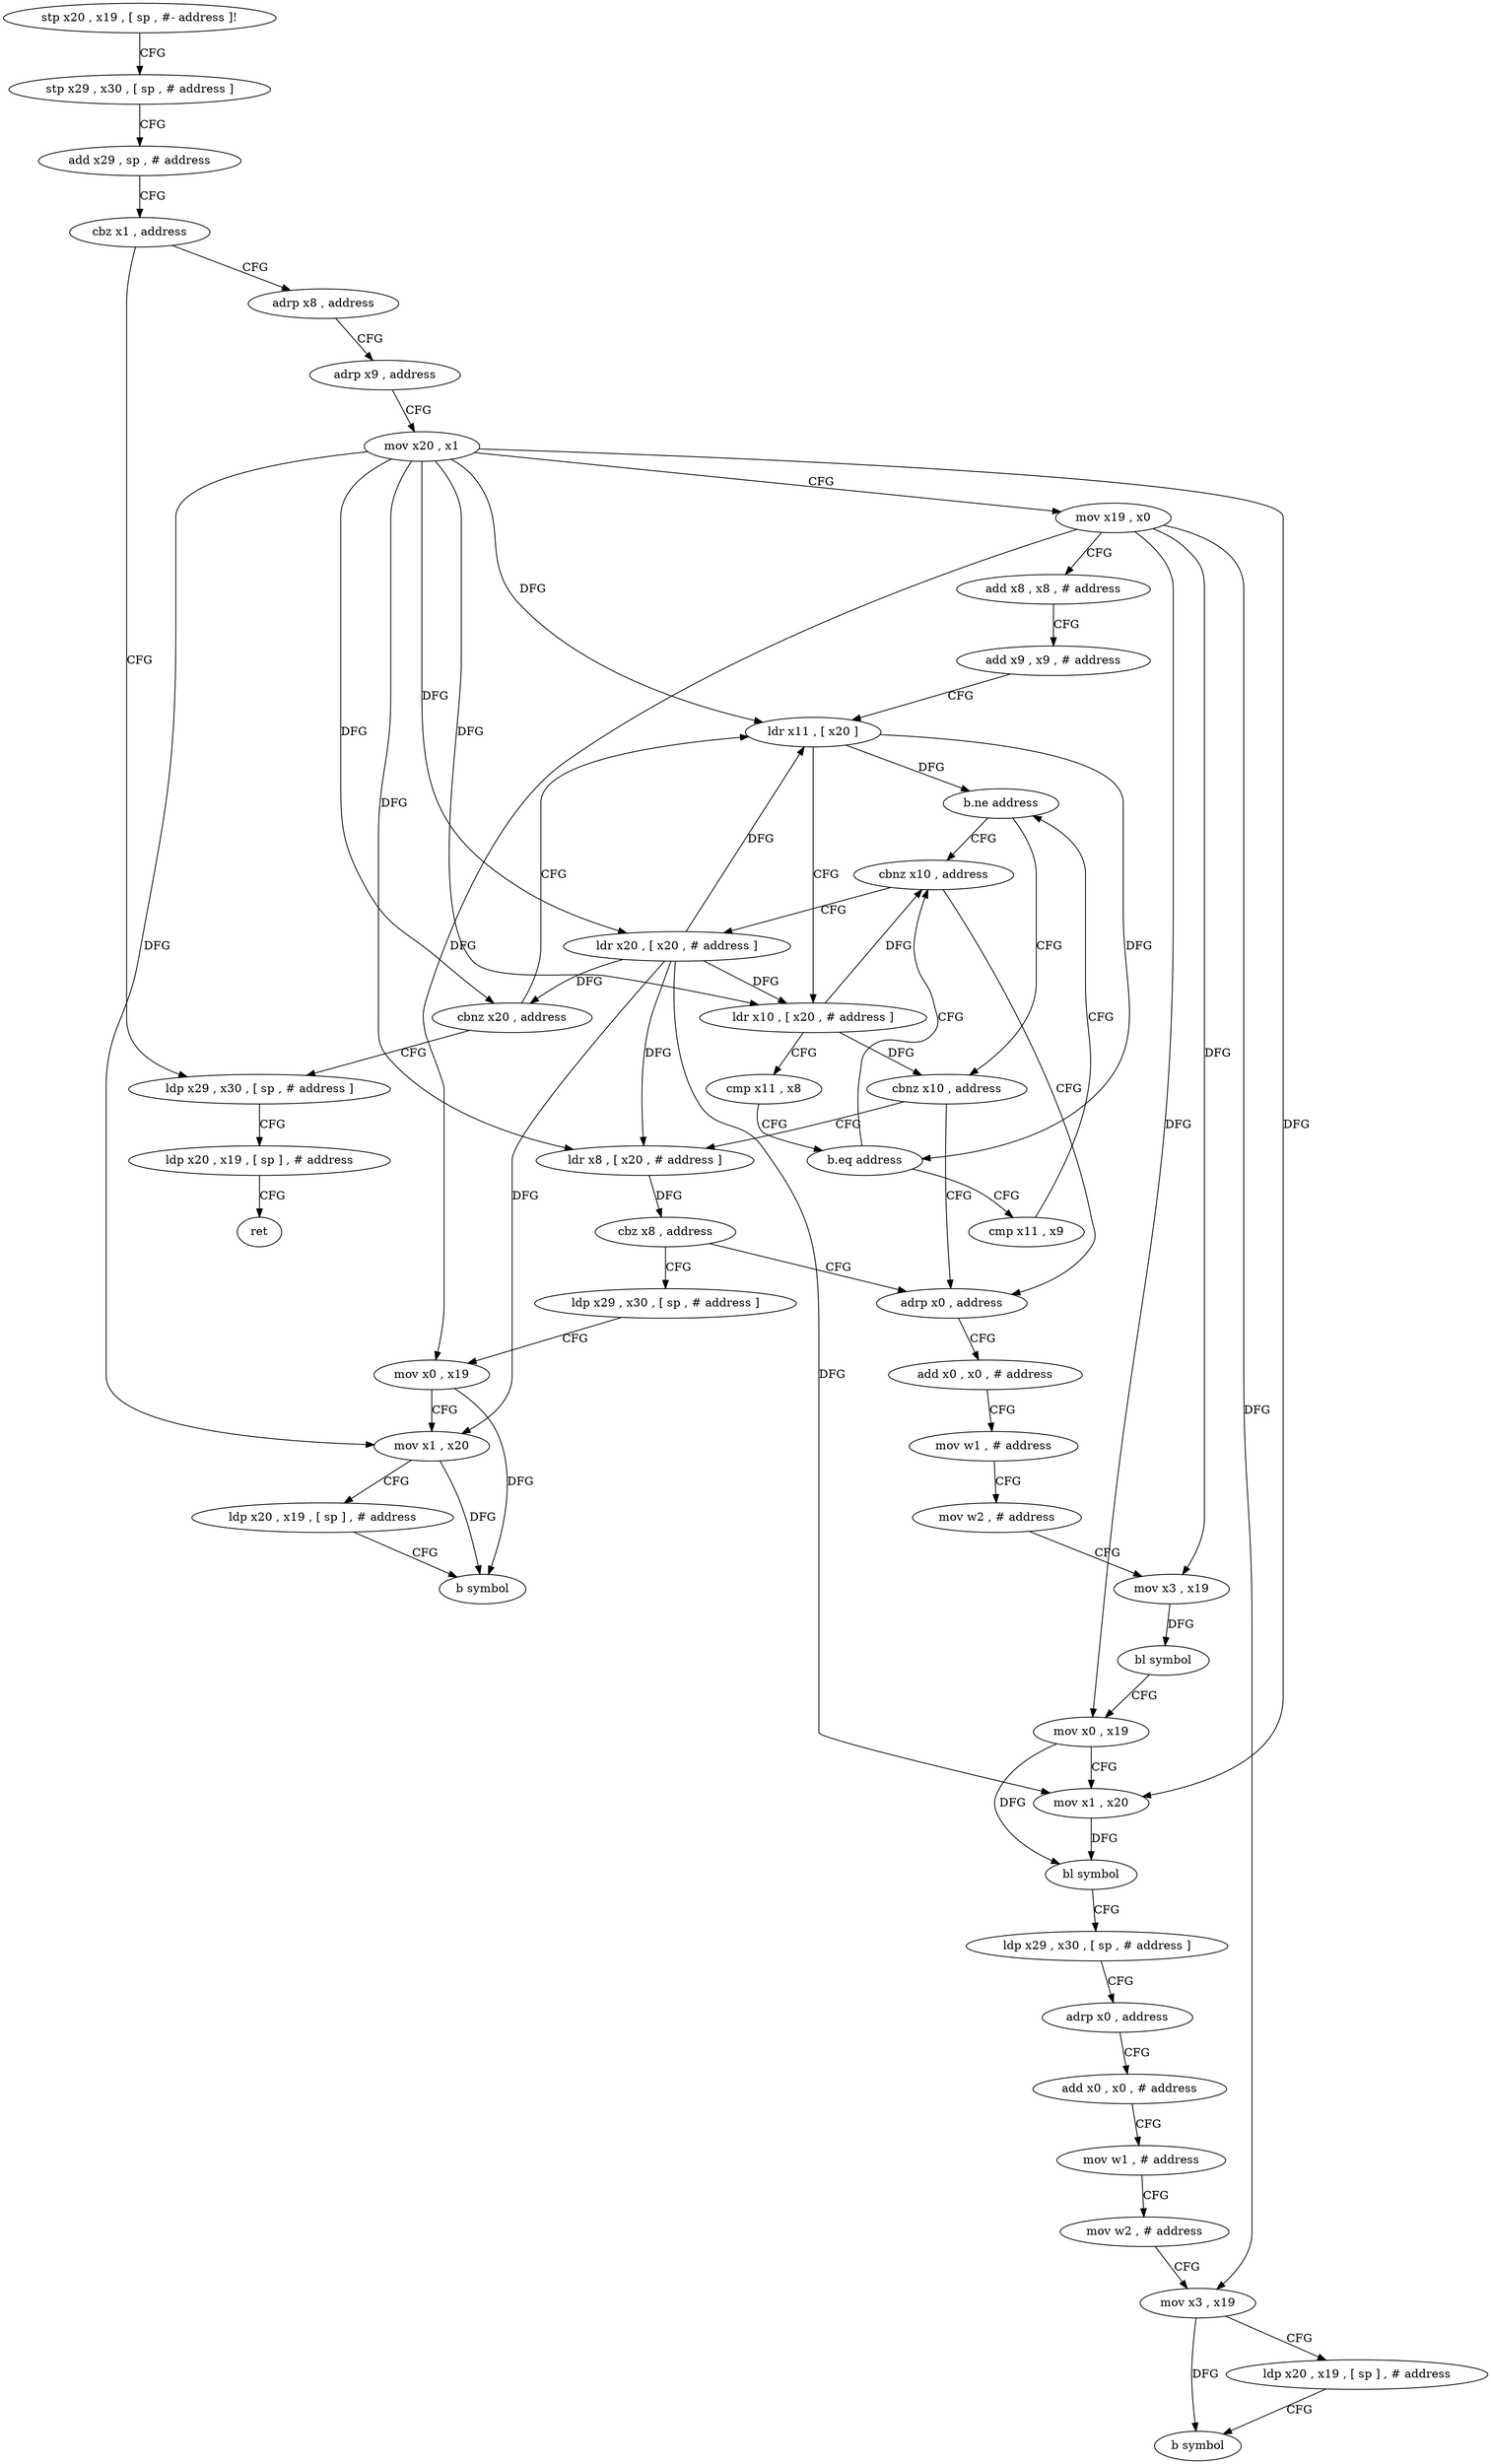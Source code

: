 digraph "func" {
"4217348" [label = "stp x20 , x19 , [ sp , #- address ]!" ]
"4217352" [label = "stp x29 , x30 , [ sp , # address ]" ]
"4217356" [label = "add x29 , sp , # address" ]
"4217360" [label = "cbz x1 , address" ]
"4217424" [label = "ldp x29 , x30 , [ sp , # address ]" ]
"4217364" [label = "adrp x8 , address" ]
"4217428" [label = "ldp x20 , x19 , [ sp ] , # address" ]
"4217432" [label = "ret" ]
"4217368" [label = "adrp x9 , address" ]
"4217372" [label = "mov x20 , x1" ]
"4217376" [label = "mov x19 , x0" ]
"4217380" [label = "add x8 , x8 , # address" ]
"4217384" [label = "add x9 , x9 , # address" ]
"4217388" [label = "ldr x11 , [ x20 ]" ]
"4217412" [label = "cbnz x10 , address" ]
"4217448" [label = "adrp x0 , address" ]
"4217416" [label = "ldr x20 , [ x20 , # address ]" ]
"4217404" [label = "cmp x11 , x9" ]
"4217408" [label = "b.ne address" ]
"4217436" [label = "cbnz x10 , address" ]
"4217452" [label = "add x0 , x0 , # address" ]
"4217456" [label = "mov w1 , # address" ]
"4217460" [label = "mov w2 , # address" ]
"4217464" [label = "mov x3 , x19" ]
"4217468" [label = "bl symbol" ]
"4217472" [label = "mov x0 , x19" ]
"4217476" [label = "mov x1 , x20" ]
"4217480" [label = "bl symbol" ]
"4217484" [label = "ldp x29 , x30 , [ sp , # address ]" ]
"4217488" [label = "adrp x0 , address" ]
"4217492" [label = "add x0 , x0 , # address" ]
"4217496" [label = "mov w1 , # address" ]
"4217500" [label = "mov w2 , # address" ]
"4217504" [label = "mov x3 , x19" ]
"4217508" [label = "ldp x20 , x19 , [ sp ] , # address" ]
"4217512" [label = "b symbol" ]
"4217420" [label = "cbnz x20 , address" ]
"4217440" [label = "ldr x8 , [ x20 , # address ]" ]
"4217392" [label = "ldr x10 , [ x20 , # address ]" ]
"4217396" [label = "cmp x11 , x8" ]
"4217400" [label = "b.eq address" ]
"4217444" [label = "cbz x8 , address" ]
"4217516" [label = "ldp x29 , x30 , [ sp , # address ]" ]
"4217520" [label = "mov x0 , x19" ]
"4217524" [label = "mov x1 , x20" ]
"4217528" [label = "ldp x20 , x19 , [ sp ] , # address" ]
"4217532" [label = "b symbol" ]
"4217348" -> "4217352" [ label = "CFG" ]
"4217352" -> "4217356" [ label = "CFG" ]
"4217356" -> "4217360" [ label = "CFG" ]
"4217360" -> "4217424" [ label = "CFG" ]
"4217360" -> "4217364" [ label = "CFG" ]
"4217424" -> "4217428" [ label = "CFG" ]
"4217364" -> "4217368" [ label = "CFG" ]
"4217428" -> "4217432" [ label = "CFG" ]
"4217368" -> "4217372" [ label = "CFG" ]
"4217372" -> "4217376" [ label = "CFG" ]
"4217372" -> "4217388" [ label = "DFG" ]
"4217372" -> "4217392" [ label = "DFG" ]
"4217372" -> "4217476" [ label = "DFG" ]
"4217372" -> "4217416" [ label = "DFG" ]
"4217372" -> "4217420" [ label = "DFG" ]
"4217372" -> "4217440" [ label = "DFG" ]
"4217372" -> "4217524" [ label = "DFG" ]
"4217376" -> "4217380" [ label = "CFG" ]
"4217376" -> "4217464" [ label = "DFG" ]
"4217376" -> "4217472" [ label = "DFG" ]
"4217376" -> "4217504" [ label = "DFG" ]
"4217376" -> "4217520" [ label = "DFG" ]
"4217380" -> "4217384" [ label = "CFG" ]
"4217384" -> "4217388" [ label = "CFG" ]
"4217388" -> "4217392" [ label = "CFG" ]
"4217388" -> "4217400" [ label = "DFG" ]
"4217388" -> "4217408" [ label = "DFG" ]
"4217412" -> "4217448" [ label = "CFG" ]
"4217412" -> "4217416" [ label = "CFG" ]
"4217448" -> "4217452" [ label = "CFG" ]
"4217416" -> "4217420" [ label = "DFG" ]
"4217416" -> "4217388" [ label = "DFG" ]
"4217416" -> "4217392" [ label = "DFG" ]
"4217416" -> "4217476" [ label = "DFG" ]
"4217416" -> "4217440" [ label = "DFG" ]
"4217416" -> "4217524" [ label = "DFG" ]
"4217404" -> "4217408" [ label = "CFG" ]
"4217408" -> "4217436" [ label = "CFG" ]
"4217408" -> "4217412" [ label = "CFG" ]
"4217436" -> "4217448" [ label = "CFG" ]
"4217436" -> "4217440" [ label = "CFG" ]
"4217452" -> "4217456" [ label = "CFG" ]
"4217456" -> "4217460" [ label = "CFG" ]
"4217460" -> "4217464" [ label = "CFG" ]
"4217464" -> "4217468" [ label = "DFG" ]
"4217468" -> "4217472" [ label = "CFG" ]
"4217472" -> "4217476" [ label = "CFG" ]
"4217472" -> "4217480" [ label = "DFG" ]
"4217476" -> "4217480" [ label = "DFG" ]
"4217480" -> "4217484" [ label = "CFG" ]
"4217484" -> "4217488" [ label = "CFG" ]
"4217488" -> "4217492" [ label = "CFG" ]
"4217492" -> "4217496" [ label = "CFG" ]
"4217496" -> "4217500" [ label = "CFG" ]
"4217500" -> "4217504" [ label = "CFG" ]
"4217504" -> "4217508" [ label = "CFG" ]
"4217504" -> "4217512" [ label = "DFG" ]
"4217508" -> "4217512" [ label = "CFG" ]
"4217420" -> "4217388" [ label = "CFG" ]
"4217420" -> "4217424" [ label = "CFG" ]
"4217440" -> "4217444" [ label = "DFG" ]
"4217392" -> "4217396" [ label = "CFG" ]
"4217392" -> "4217412" [ label = "DFG" ]
"4217392" -> "4217436" [ label = "DFG" ]
"4217396" -> "4217400" [ label = "CFG" ]
"4217400" -> "4217412" [ label = "CFG" ]
"4217400" -> "4217404" [ label = "CFG" ]
"4217444" -> "4217516" [ label = "CFG" ]
"4217444" -> "4217448" [ label = "CFG" ]
"4217516" -> "4217520" [ label = "CFG" ]
"4217520" -> "4217524" [ label = "CFG" ]
"4217520" -> "4217532" [ label = "DFG" ]
"4217524" -> "4217528" [ label = "CFG" ]
"4217524" -> "4217532" [ label = "DFG" ]
"4217528" -> "4217532" [ label = "CFG" ]
}
